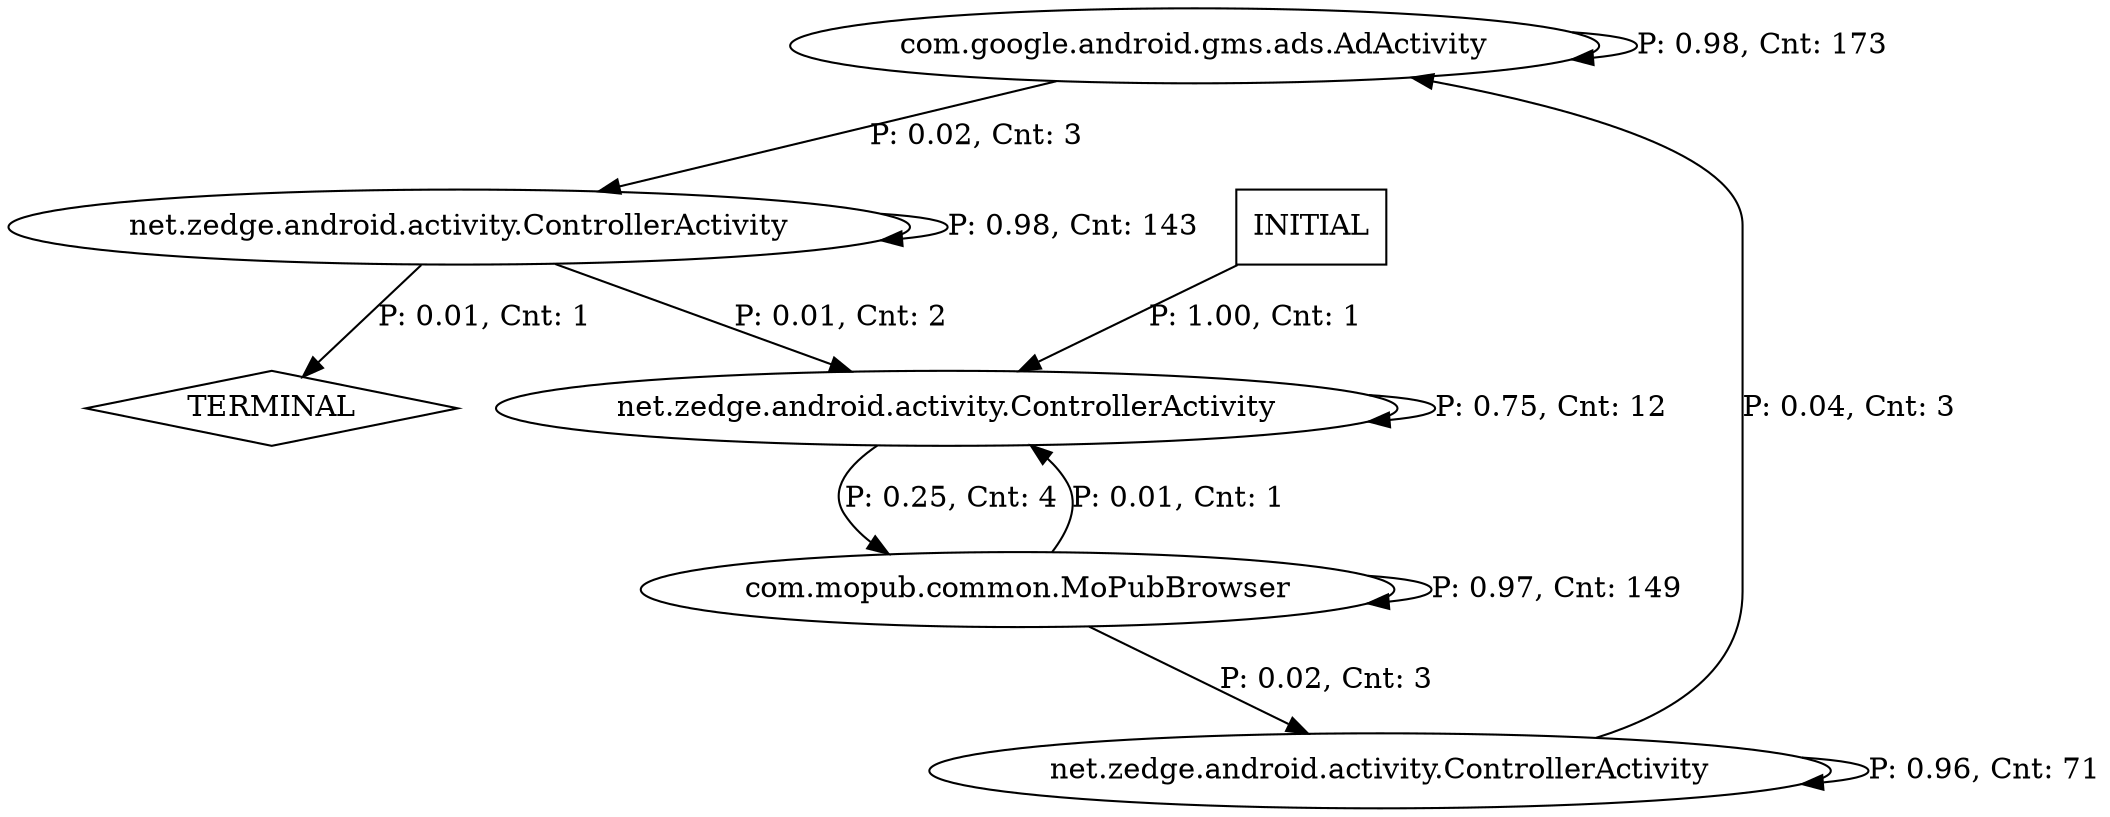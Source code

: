 digraph G {
  0 [label="com.google.android.gms.ads.AdActivity"];
  1 [label="com.mopub.common.MoPubBrowser"];
  2 [label="net.zedge.android.activity.ControllerActivity"];
  3 [label="net.zedge.android.activity.ControllerActivity"];
  4 [label="net.zedge.android.activity.ControllerActivity"];
  5 [label="TERMINAL",shape=diamond];
  6 [label="INITIAL",shape=box];
0->0 [label="P: 0.98, Cnt: 173"];
0->4 [label="P: 0.02, Cnt: 3"];
1->1 [label="P: 0.97, Cnt: 149"];
1->3 [label="P: 0.01, Cnt: 1"];
1->2 [label="P: 0.02, Cnt: 3"];
2->0 [label="P: 0.04, Cnt: 3"];
2->2 [label="P: 0.96, Cnt: 71"];
3->1 [label="P: 0.25, Cnt: 4"];
3->3 [label="P: 0.75, Cnt: 12"];
4->3 [label="P: 0.01, Cnt: 2"];
4->4 [label="P: 0.98, Cnt: 143"];
4->5 [label="P: 0.01, Cnt: 1"];
6->3 [label="P: 1.00, Cnt: 1"];
}
